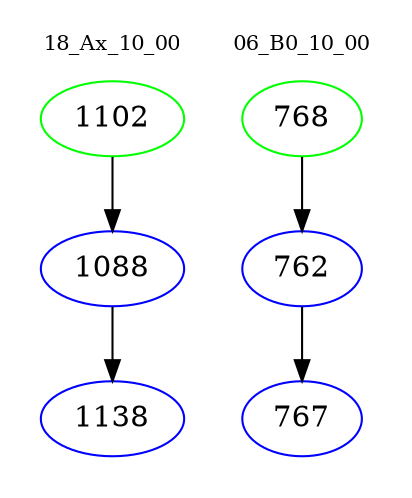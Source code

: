 digraph{
subgraph cluster_0 {
color = white
label = "18_Ax_10_00";
fontsize=10;
T0_1102 [label="1102", color="green"]
T0_1102 -> T0_1088 [color="black"]
T0_1088 [label="1088", color="blue"]
T0_1088 -> T0_1138 [color="black"]
T0_1138 [label="1138", color="blue"]
}
subgraph cluster_1 {
color = white
label = "06_B0_10_00";
fontsize=10;
T1_768 [label="768", color="green"]
T1_768 -> T1_762 [color="black"]
T1_762 [label="762", color="blue"]
T1_762 -> T1_767 [color="black"]
T1_767 [label="767", color="blue"]
}
}
